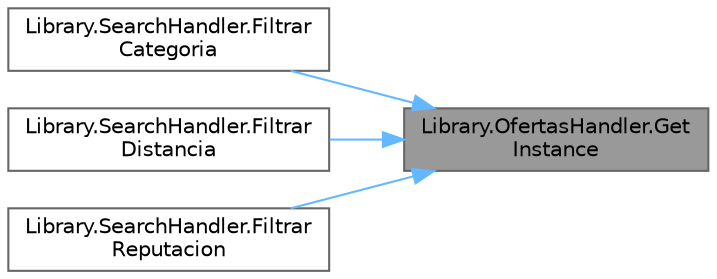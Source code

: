 digraph "Library.OfertasHandler.GetInstance"
{
 // INTERACTIVE_SVG=YES
 // LATEX_PDF_SIZE
  bgcolor="transparent";
  edge [fontname=Helvetica,fontsize=10,labelfontname=Helvetica,labelfontsize=10];
  node [fontname=Helvetica,fontsize=10,shape=box,height=0.2,width=0.4];
  rankdir="RL";
  Node1 [label="Library.OfertasHandler.Get\lInstance",height=0.2,width=0.4,color="gray40", fillcolor="grey60", style="filled", fontcolor="black",tooltip="Método para obtener la instancia de la clase."];
  Node1 -> Node2 [dir="back",color="steelblue1",style="solid"];
  Node2 [label="Library.SearchHandler.Filtrar\lCategoria",height=0.2,width=0.4,color="grey40", fillcolor="white", style="filled",URL="$classLibrary_1_1SearchHandler.html#af8cc0f6c663bafdaf0ecb6b74ee39c4b",tooltip="Método para filtrar las OfertaDeServicio por Categoria"];
  Node1 -> Node3 [dir="back",color="steelblue1",style="solid"];
  Node3 [label="Library.SearchHandler.Filtrar\lDistancia",height=0.2,width=0.4,color="grey40", fillcolor="white", style="filled",URL="$classLibrary_1_1SearchHandler.html#ae23bf754caa5377f5ee254a2b6036566",tooltip="Método para filtrar las OfertaDeServicio por distancia"];
  Node1 -> Node4 [dir="back",color="steelblue1",style="solid"];
  Node4 [label="Library.SearchHandler.Filtrar\lReputacion",height=0.2,width=0.4,color="grey40", fillcolor="white", style="filled",URL="$classLibrary_1_1SearchHandler.html#ad0758e235efcc09dfec4bb2b3b8ff0ab",tooltip="Método para filtrar las OfertaDeServicio por reputación"];
}
